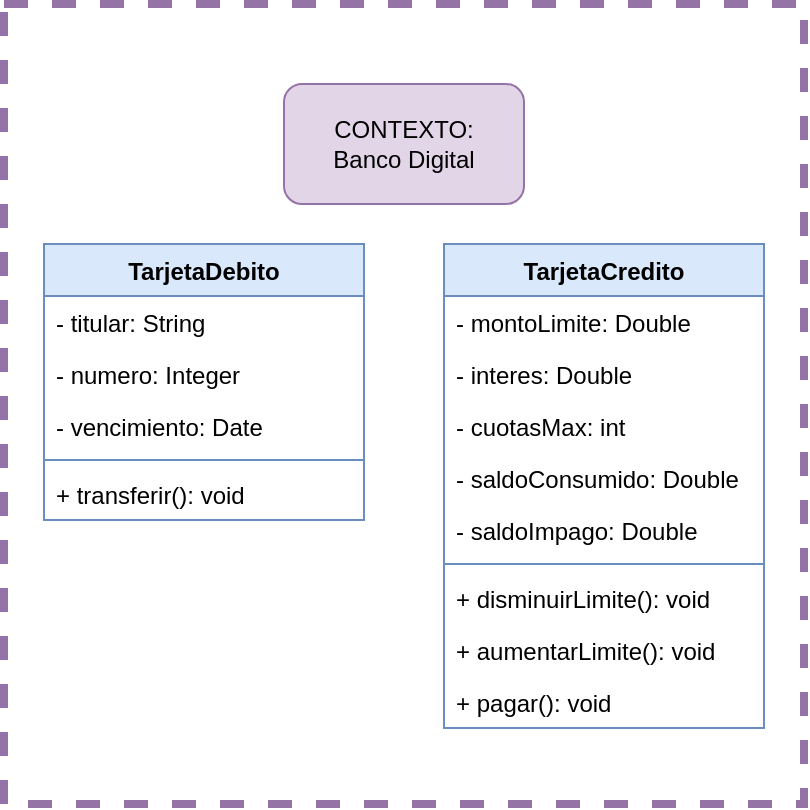 <mxfile version="21.6.6" type="device">
  <diagram id="C5RBs43oDa-KdzZeNtuy" name="Page-1">
    <mxGraphModel dx="978" dy="599" grid="1" gridSize="10" guides="1" tooltips="1" connect="1" arrows="1" fold="1" page="1" pageScale="1" pageWidth="827" pageHeight="1169" math="0" shadow="0">
      <root>
        <mxCell id="WIyWlLk6GJQsqaUBKTNV-0" />
        <mxCell id="WIyWlLk6GJQsqaUBKTNV-1" parent="WIyWlLk6GJQsqaUBKTNV-0" />
        <mxCell id="ou2kCYRBUNyOAodPL7JG-14" value="TarjetaDebito" style="swimlane;fontStyle=1;align=center;verticalAlign=top;childLayout=stackLayout;horizontal=1;startSize=26;horizontalStack=0;resizeParent=1;resizeParentMax=0;resizeLast=0;collapsible=1;marginBottom=0;whiteSpace=wrap;html=1;fillColor=#dae8fc;strokeColor=#6c8ebf;" vertex="1" parent="WIyWlLk6GJQsqaUBKTNV-1">
          <mxGeometry x="200" y="160" width="160" height="138" as="geometry" />
        </mxCell>
        <mxCell id="ou2kCYRBUNyOAodPL7JG-15" value="- titular: String" style="text;strokeColor=none;fillColor=none;align=left;verticalAlign=top;spacingLeft=4;spacingRight=4;overflow=hidden;rotatable=0;points=[[0,0.5],[1,0.5]];portConstraint=eastwest;whiteSpace=wrap;html=1;" vertex="1" parent="ou2kCYRBUNyOAodPL7JG-14">
          <mxGeometry y="26" width="160" height="26" as="geometry" />
        </mxCell>
        <mxCell id="ou2kCYRBUNyOAodPL7JG-23" value="- numero: Integer" style="text;strokeColor=none;fillColor=none;align=left;verticalAlign=top;spacingLeft=4;spacingRight=4;overflow=hidden;rotatable=0;points=[[0,0.5],[1,0.5]];portConstraint=eastwest;whiteSpace=wrap;html=1;" vertex="1" parent="ou2kCYRBUNyOAodPL7JG-14">
          <mxGeometry y="52" width="160" height="26" as="geometry" />
        </mxCell>
        <mxCell id="ou2kCYRBUNyOAodPL7JG-24" value="- vencimiento: Date" style="text;strokeColor=none;fillColor=none;align=left;verticalAlign=top;spacingLeft=4;spacingRight=4;overflow=hidden;rotatable=0;points=[[0,0.5],[1,0.5]];portConstraint=eastwest;whiteSpace=wrap;html=1;" vertex="1" parent="ou2kCYRBUNyOAodPL7JG-14">
          <mxGeometry y="78" width="160" height="26" as="geometry" />
        </mxCell>
        <mxCell id="ou2kCYRBUNyOAodPL7JG-16" value="" style="line;strokeWidth=1;fillColor=none;align=left;verticalAlign=middle;spacingTop=-1;spacingLeft=3;spacingRight=3;rotatable=0;labelPosition=right;points=[];portConstraint=eastwest;strokeColor=inherit;" vertex="1" parent="ou2kCYRBUNyOAodPL7JG-14">
          <mxGeometry y="104" width="160" height="8" as="geometry" />
        </mxCell>
        <mxCell id="ou2kCYRBUNyOAodPL7JG-17" value="+ transferir(): void" style="text;strokeColor=none;fillColor=none;align=left;verticalAlign=top;spacingLeft=4;spacingRight=4;overflow=hidden;rotatable=0;points=[[0,0.5],[1,0.5]];portConstraint=eastwest;whiteSpace=wrap;html=1;" vertex="1" parent="ou2kCYRBUNyOAodPL7JG-14">
          <mxGeometry y="112" width="160" height="26" as="geometry" />
        </mxCell>
        <mxCell id="ou2kCYRBUNyOAodPL7JG-18" value="CONTEXTO:&lt;br&gt;Banco Digital" style="rounded=1;whiteSpace=wrap;html=1;fillColor=#e1d5e7;strokeColor=#9673a6;" vertex="1" parent="WIyWlLk6GJQsqaUBKTNV-1">
          <mxGeometry x="320" y="80" width="120" height="60" as="geometry" />
        </mxCell>
        <mxCell id="ou2kCYRBUNyOAodPL7JG-19" value="TarjetaCredito" style="swimlane;fontStyle=1;align=center;verticalAlign=top;childLayout=stackLayout;horizontal=1;startSize=26;horizontalStack=0;resizeParent=1;resizeParentMax=0;resizeLast=0;collapsible=1;marginBottom=0;whiteSpace=wrap;html=1;fillColor=#dae8fc;strokeColor=#6c8ebf;" vertex="1" parent="WIyWlLk6GJQsqaUBKTNV-1">
          <mxGeometry x="400" y="160" width="160" height="242" as="geometry" />
        </mxCell>
        <mxCell id="ou2kCYRBUNyOAodPL7JG-20" value="- montoLimite: Double" style="text;strokeColor=none;fillColor=none;align=left;verticalAlign=top;spacingLeft=4;spacingRight=4;overflow=hidden;rotatable=0;points=[[0,0.5],[1,0.5]];portConstraint=eastwest;whiteSpace=wrap;html=1;" vertex="1" parent="ou2kCYRBUNyOAodPL7JG-19">
          <mxGeometry y="26" width="160" height="26" as="geometry" />
        </mxCell>
        <mxCell id="ou2kCYRBUNyOAodPL7JG-25" value="- interes: Double" style="text;strokeColor=none;fillColor=none;align=left;verticalAlign=top;spacingLeft=4;spacingRight=4;overflow=hidden;rotatable=0;points=[[0,0.5],[1,0.5]];portConstraint=eastwest;whiteSpace=wrap;html=1;" vertex="1" parent="ou2kCYRBUNyOAodPL7JG-19">
          <mxGeometry y="52" width="160" height="26" as="geometry" />
        </mxCell>
        <mxCell id="ou2kCYRBUNyOAodPL7JG-26" value="- cuotasMax: int" style="text;strokeColor=none;fillColor=none;align=left;verticalAlign=top;spacingLeft=4;spacingRight=4;overflow=hidden;rotatable=0;points=[[0,0.5],[1,0.5]];portConstraint=eastwest;whiteSpace=wrap;html=1;" vertex="1" parent="ou2kCYRBUNyOAodPL7JG-19">
          <mxGeometry y="78" width="160" height="26" as="geometry" />
        </mxCell>
        <mxCell id="ou2kCYRBUNyOAodPL7JG-27" value="- saldoConsumido: Double" style="text;strokeColor=none;fillColor=none;align=left;verticalAlign=top;spacingLeft=4;spacingRight=4;overflow=hidden;rotatable=0;points=[[0,0.5],[1,0.5]];portConstraint=eastwest;whiteSpace=wrap;html=1;" vertex="1" parent="ou2kCYRBUNyOAodPL7JG-19">
          <mxGeometry y="104" width="160" height="26" as="geometry" />
        </mxCell>
        <mxCell id="ou2kCYRBUNyOAodPL7JG-28" value="- saldoImpago: Double" style="text;strokeColor=none;fillColor=none;align=left;verticalAlign=top;spacingLeft=4;spacingRight=4;overflow=hidden;rotatable=0;points=[[0,0.5],[1,0.5]];portConstraint=eastwest;whiteSpace=wrap;html=1;" vertex="1" parent="ou2kCYRBUNyOAodPL7JG-19">
          <mxGeometry y="130" width="160" height="26" as="geometry" />
        </mxCell>
        <mxCell id="ou2kCYRBUNyOAodPL7JG-21" value="" style="line;strokeWidth=1;fillColor=none;align=left;verticalAlign=middle;spacingTop=-1;spacingLeft=3;spacingRight=3;rotatable=0;labelPosition=right;points=[];portConstraint=eastwest;strokeColor=inherit;" vertex="1" parent="ou2kCYRBUNyOAodPL7JG-19">
          <mxGeometry y="156" width="160" height="8" as="geometry" />
        </mxCell>
        <mxCell id="ou2kCYRBUNyOAodPL7JG-22" value="+ disminuirLimite(): void" style="text;strokeColor=none;fillColor=none;align=left;verticalAlign=top;spacingLeft=4;spacingRight=4;overflow=hidden;rotatable=0;points=[[0,0.5],[1,0.5]];portConstraint=eastwest;whiteSpace=wrap;html=1;" vertex="1" parent="ou2kCYRBUNyOAodPL7JG-19">
          <mxGeometry y="164" width="160" height="26" as="geometry" />
        </mxCell>
        <mxCell id="ou2kCYRBUNyOAodPL7JG-29" value="+ aumentarLimite(): void" style="text;strokeColor=none;fillColor=none;align=left;verticalAlign=top;spacingLeft=4;spacingRight=4;overflow=hidden;rotatable=0;points=[[0,0.5],[1,0.5]];portConstraint=eastwest;whiteSpace=wrap;html=1;" vertex="1" parent="ou2kCYRBUNyOAodPL7JG-19">
          <mxGeometry y="190" width="160" height="26" as="geometry" />
        </mxCell>
        <mxCell id="ou2kCYRBUNyOAodPL7JG-30" value="+ pagar(): void" style="text;strokeColor=none;fillColor=none;align=left;verticalAlign=top;spacingLeft=4;spacingRight=4;overflow=hidden;rotatable=0;points=[[0,0.5],[1,0.5]];portConstraint=eastwest;whiteSpace=wrap;html=1;" vertex="1" parent="ou2kCYRBUNyOAodPL7JG-19">
          <mxGeometry y="216" width="160" height="26" as="geometry" />
        </mxCell>
        <mxCell id="ou2kCYRBUNyOAodPL7JG-31" value="" style="whiteSpace=wrap;html=1;aspect=fixed;fillColor=none;strokeWidth=4;dashed=1;strokeColor=#9673a6;" vertex="1" parent="WIyWlLk6GJQsqaUBKTNV-1">
          <mxGeometry x="180" y="40" width="400" height="400" as="geometry" />
        </mxCell>
      </root>
    </mxGraphModel>
  </diagram>
</mxfile>
